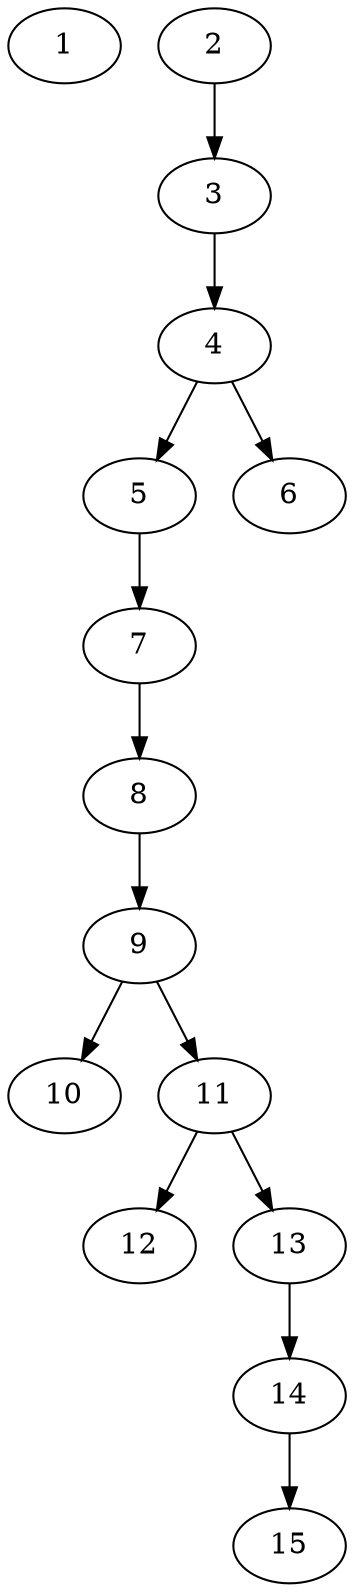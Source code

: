 // DAG (tier=1-easy, mode=data, n=15, ccr=0.323, fat=0.387, density=0.291, regular=0.699, jump=0.081, mindata=1048576, maxdata=8388608)
// DAG automatically generated by daggen at Sun Aug 24 16:33:32 2025
// /home/ermia/Project/Environments/daggen/bin/daggen --dot --ccr 0.323 --fat 0.387 --regular 0.699 --density 0.291 --jump 0.081 --mindata 1048576 --maxdata 8388608 -n 15 
digraph G {
  1 [size="2003709846627504", alpha="0.05", expect_size="1001854923313752"]
  2 [size="161216569819529216000", alpha="0.11", expect_size="80608284909764608000"]
  2 -> 3 [size ="236971674828800"]
  3 [size="237034091918434560", alpha="0.19", expect_size="118517045959217280"]
  3 -> 4 [size ="93523927891968"]
  4 [size="416674714820716527616", alpha="0.03", expect_size="208337357410358263808"]
  4 -> 5 [size ="446294380249088"]
  4 -> 6 [size ="446294380249088"]
  5 [size="225152864244884000", alpha="0.14", expect_size="112576432122442000"]
  5 -> 7 [size ="87300880990208"]
  6 [size="146748786807222042624", alpha="0.10", expect_size="73374393403611021312"]
  7 [size="10736926717333310", alpha="0.01", expect_size="5368463358666655"]
  7 -> 8 [size ="30795049730048"]
  8 [size="602549308946629248", alpha="0.17", expect_size="301274654473314624"]
  8 -> 9 [size ="314395666153472"]
  9 [size="129837085367468032000", alpha="0.03", expect_size="64918542683734016000"]
  9 -> 10 [size ="205126841139200"]
  9 -> 11 [size ="205126841139200"]
  10 [size="2773078757450186752", alpha="0.07", expect_size="1386539378725093376"]
  11 [size="8496513142068446", alpha="0.08", expect_size="4248256571034223"]
  11 -> 12 [size ="185856732168192"]
  11 -> 13 [size ="185856732168192"]
  12 [size="19379344024190976", alpha="0.01", expect_size="9689672012095488"]
  13 [size="292452374387855872", alpha="0.08", expect_size="146226187193927936"]
  13 -> 14 [size ="404841008463872"]
  14 [size="688103437226210176", alpha="0.18", expect_size="344051718613105088"]
  14 -> 15 [size ="379831481008128"]
  15 [size="8259157515541339", alpha="0.06", expect_size="4129578757770669"]
}